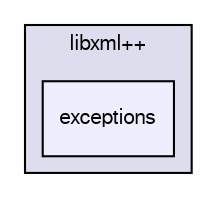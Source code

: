 digraph G {
  bgcolor=transparent;
  compound=true
  node [ fontsize=10, fontname="FreeSans"];
  edge [ labelfontsize=9, labelfontname="FreeSans"];
  subgraph clusterdir_a4373c9e91f3e115d3a39f26f605666b {
    graph [ bgcolor="#ddddee", pencolor="black", label="libxml++" fontname="FreeSans", fontsize=10, URL="dir_a4373c9e91f3e115d3a39f26f605666b.html"]
  dir_0551b4a8225d124f6ff9b11a1479fd27 [shape=box, label="exceptions", style="filled", fillcolor="#eeeeff", pencolor="black", URL="dir_0551b4a8225d124f6ff9b11a1479fd27.html"];
  }
}
